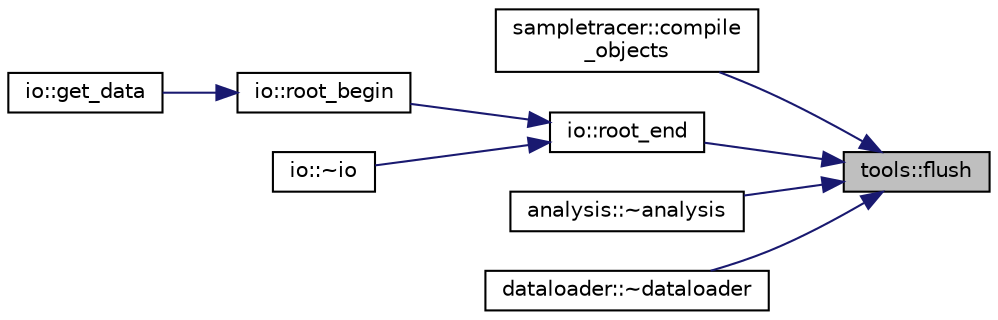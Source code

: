 digraph "tools::flush"
{
 // INTERACTIVE_SVG=YES
 // LATEX_PDF_SIZE
  edge [fontname="Helvetica",fontsize="10",labelfontname="Helvetica",labelfontsize="10"];
  node [fontname="Helvetica",fontsize="10",shape=record];
  rankdir="RL";
  Node1 [label="tools::flush",height=0.2,width=0.4,color="black", fillcolor="grey75", style="filled", fontcolor="black",tooltip="Empties a vector and all objects it points to."];
  Node1 -> Node2 [dir="back",color="midnightblue",fontsize="10",style="solid",fontname="Helvetica"];
  Node2 [label="sampletracer::compile\l_objects",height=0.2,width=0.4,color="black", fillcolor="white", style="filled",URL="$classsampletracer.html#a30d25d5a298b3c5698aee99ede11ce79",tooltip="Compiles objects concurrently using multiple threads."];
  Node1 -> Node3 [dir="back",color="midnightblue",fontsize="10",style="solid",fontname="Helvetica"];
  Node3 [label="io::root_end",height=0.2,width=0.4,color="black", fillcolor="white", style="filled",URL="$classio.html#a1c994985d2405202c19fb391cc43a5de",tooltip="Finalizes ROOT file processing, closing any ROOT files opened by root_begin."];
  Node3 -> Node4 [dir="back",color="midnightblue",fontsize="10",style="solid",fontname="Helvetica"];
  Node4 [label="io::root_begin",height=0.2,width=0.4,color="black", fillcolor="white", style="filled",URL="$classio.html#a65c36380ef79524e8235f792abe9625c",tooltip="Initializes ROOT file processing, potentially opening files specified in settings."];
  Node4 -> Node5 [dir="back",color="midnightblue",fontsize="10",style="solid",fontname="Helvetica"];
  Node5 [label="io::get_data",height=0.2,width=0.4,color="black", fillcolor="white", style="filled",URL="$classio.html#ae346e23a45d73c24f844827495912941",tooltip="Retrieves the data read from ROOT files, likely structured as a map of data_t objects."];
  Node3 -> Node6 [dir="back",color="midnightblue",fontsize="10",style="solid",fontname="Helvetica"];
  Node6 [label="io::~io",height=0.2,width=0.4,color="black", fillcolor="white", style="filled",URL="$classio.html#a4837676c45d56b2de96228e5fbea33ce",tooltip="Destructor for the io class."];
  Node1 -> Node7 [dir="back",color="midnightblue",fontsize="10",style="solid",fontname="Helvetica"];
  Node7 [label="analysis::~analysis",height=0.2,width=0.4,color="black", fillcolor="white", style="filled",URL="$classanalysis.html#af5938086aabb68bf478a72b0593e4bb8",tooltip="Destructor for the analysis class."];
  Node1 -> Node8 [dir="back",color="midnightblue",fontsize="10",style="solid",fontname="Helvetica"];
  Node8 [label="dataloader::~dataloader",height=0.2,width=0.4,color="black", fillcolor="white", style="filled",URL="$classdataloader.html#aa60a898ed2af2da010a0db8563a37e86",tooltip=" "];
}
